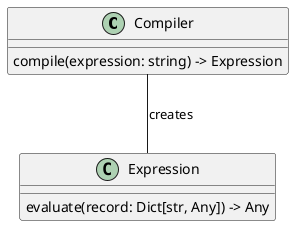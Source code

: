@startuml

top to bottom direction

class Compiler {
    compile(expression: string) -> Expression
}

class Expression {
    evaluate(record: Dict[str, Any]) -> Any
}

Compiler -- Expression : creates

@enduml

